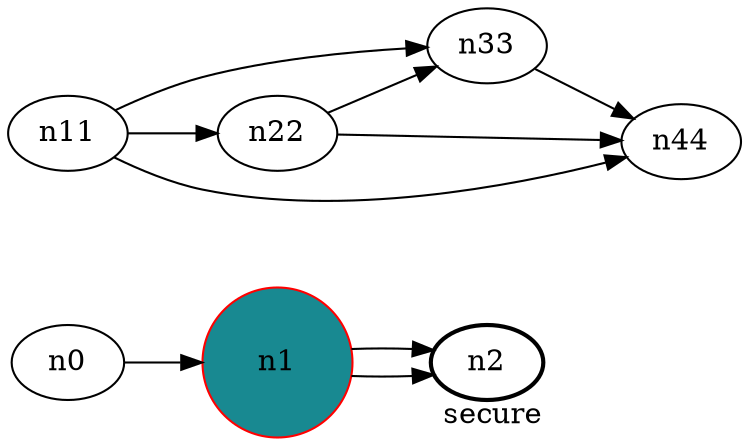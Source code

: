 digraph test17042970369502405 {
	rankdir=LR;
	fontcolor=blue; /* c0; c-2294; c0 -- c1 */
	n1 [style=dotted, fillcolor="#188991"]; // c2; c3; c2 -- c3
	n1 [height=1, width=1, color=red, style=filled];
	n2 [style=bold, xlabel="secure"];
	n0 -> n1 -> n2[style=dashed󠁹];
	n1 -> n2 [fontcolor=blue, fontsize=9];
	n11 -> n22;
	n11 -> n33;
	n11 -> n44;
	n22 -> n33;
	n22 -> n44;
	n33 -> n44;
}
